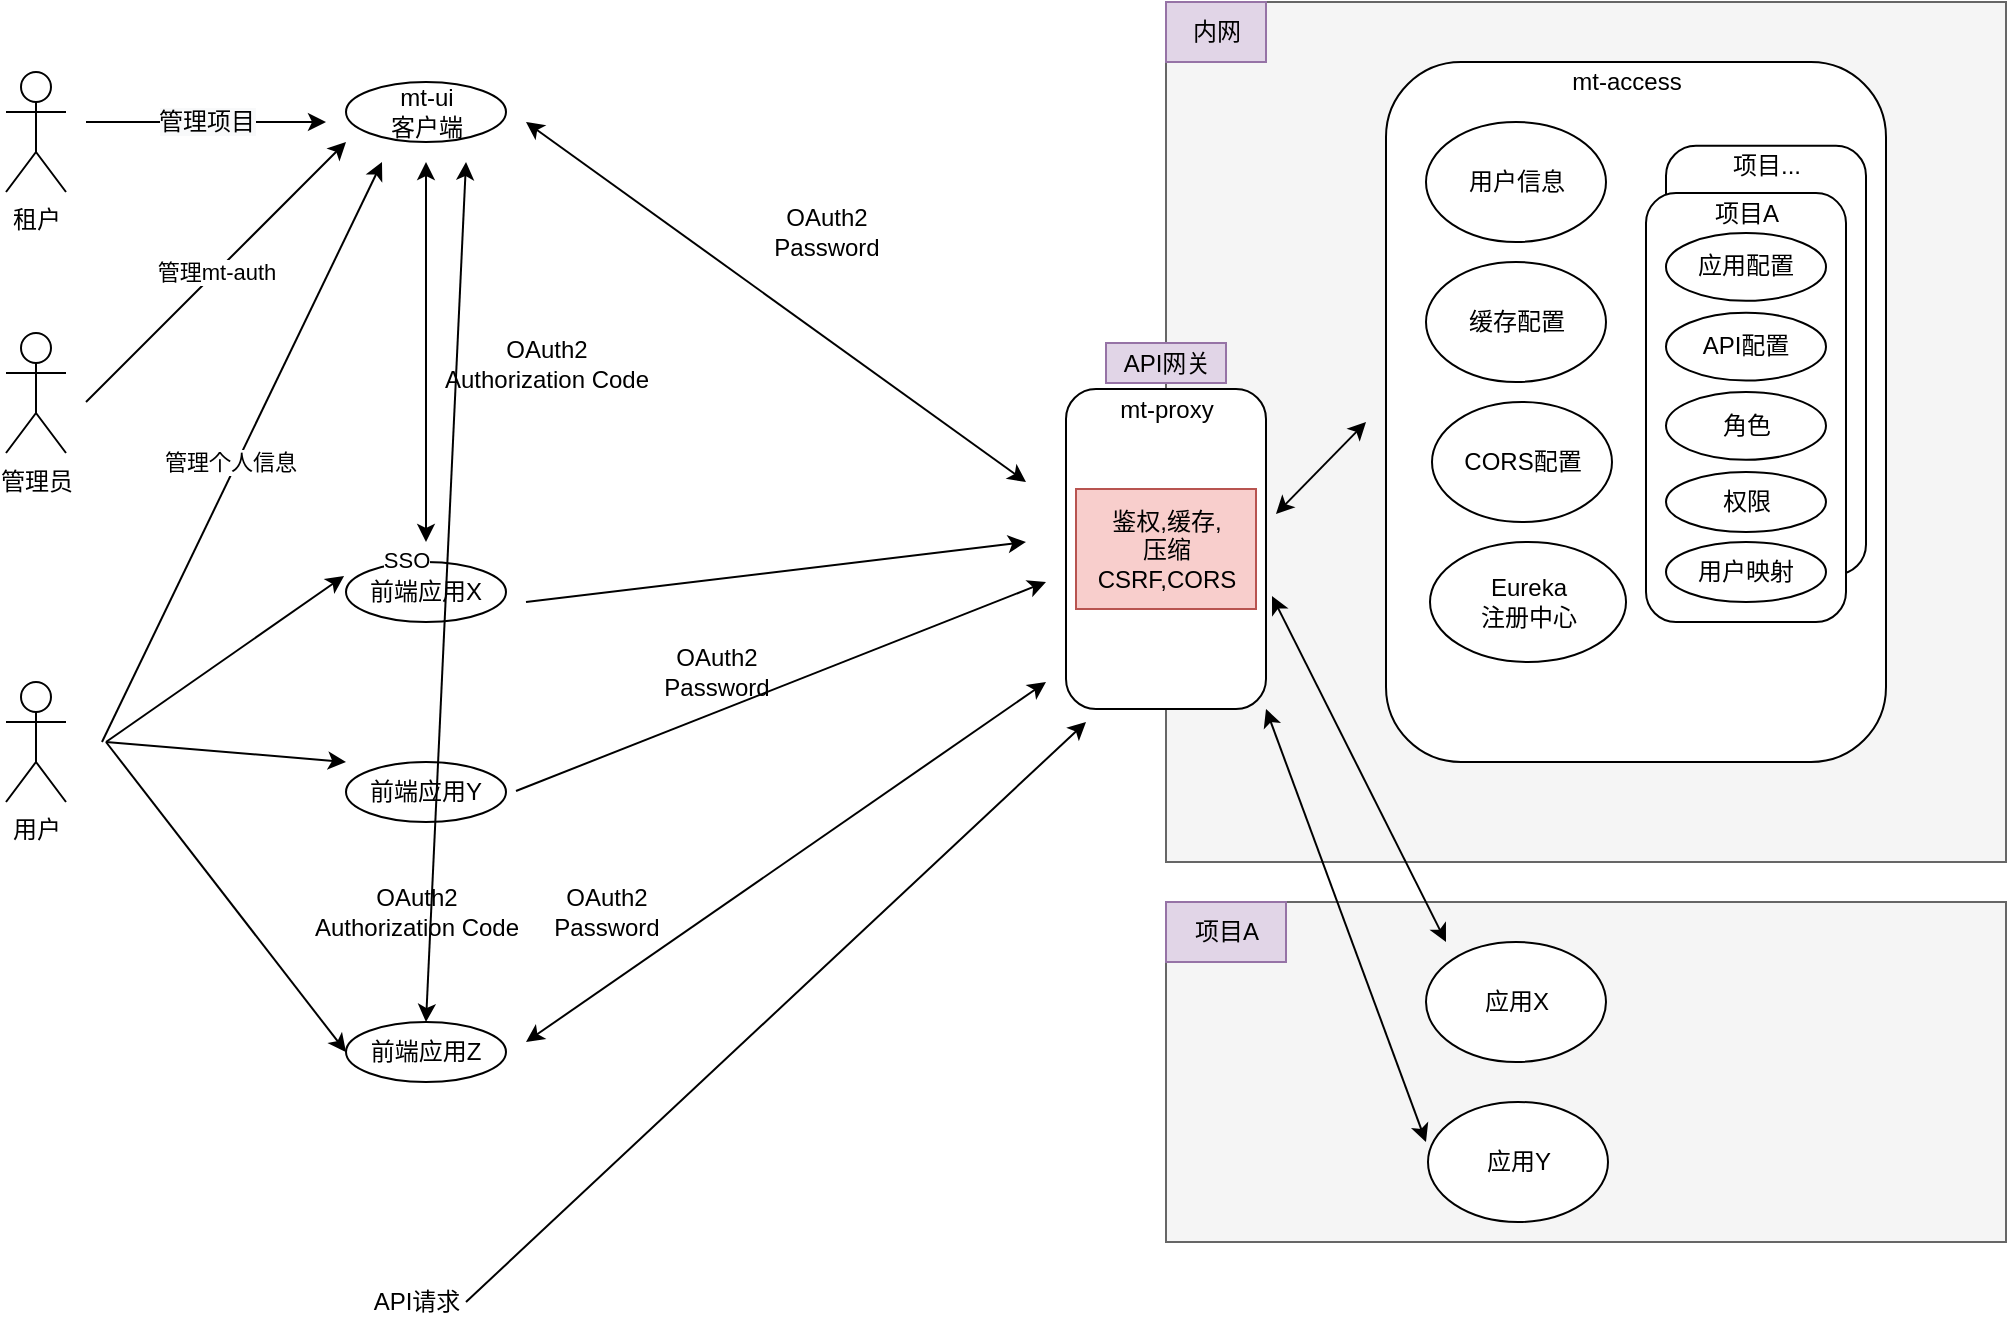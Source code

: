 <mxfile version="21.1.5" type="device">
  <diagram id="cGnB5dn_DnXe5ZkeEdu6" name="Page-1">
    <mxGraphModel dx="1434" dy="689" grid="1" gridSize="10" guides="1" tooltips="1" connect="1" arrows="1" fold="1" page="1" pageScale="1" pageWidth="1700" pageHeight="1100" math="0" shadow="0">
      <root>
        <mxCell id="0" />
        <mxCell id="1" parent="0" />
        <mxCell id="Nf_GGJnNFJ5g_2dd7_26-1" value="" style="rounded=0;whiteSpace=wrap;html=1;fillColor=#f5f5f5;strokeColor=#666666;fontColor=#333333;" vertex="1" parent="1">
          <mxGeometry x="620" y="470" width="420" height="170" as="geometry" />
        </mxCell>
        <mxCell id="tz96nPli69XmULDsHdUA-38" value="" style="rounded=0;whiteSpace=wrap;html=1;fillColor=#f5f5f5;strokeColor=#666666;fontColor=#333333;" parent="1" vertex="1">
          <mxGeometry x="620" y="20" width="420" height="430" as="geometry" />
        </mxCell>
        <mxCell id="tz96nPli69XmULDsHdUA-8" value="" style="ellipse;whiteSpace=wrap;html=1;" parent="1" vertex="1">
          <mxGeometry x="750" y="490" width="90" height="60" as="geometry" />
        </mxCell>
        <mxCell id="rzfU7j8Q2GUi6uD8WXSI-42" value="" style="rounded=1;whiteSpace=wrap;html=1;" parent="1" vertex="1">
          <mxGeometry x="730" y="50" width="250" height="350" as="geometry" />
        </mxCell>
        <mxCell id="rzfU7j8Q2GUi6uD8WXSI-3" value="用户" style="shape=umlActor;verticalLabelPosition=bottom;verticalAlign=top;html=1;outlineConnect=0;" parent="1" vertex="1">
          <mxGeometry x="40" y="360" width="30" height="60" as="geometry" />
        </mxCell>
        <mxCell id="rzfU7j8Q2GUi6uD8WXSI-20" value="租户" style="shape=umlActor;verticalLabelPosition=bottom;verticalAlign=top;html=1;outlineConnect=0;" parent="1" vertex="1">
          <mxGeometry x="40" y="55" width="30" height="60" as="geometry" />
        </mxCell>
        <mxCell id="rzfU7j8Q2GUi6uD8WXSI-35" value="" style="ellipse;whiteSpace=wrap;html=1;" parent="1" vertex="1">
          <mxGeometry x="210" y="60" width="80" height="30" as="geometry" />
        </mxCell>
        <mxCell id="rzfU7j8Q2GUi6uD8WXSI-36" value="mt-ui&lt;br&gt;客户端" style="text;html=1;align=center;verticalAlign=middle;resizable=0;points=[];autosize=1;strokeColor=none;fillColor=none;" parent="1" vertex="1">
          <mxGeometry x="220" y="55" width="60" height="40" as="geometry" />
        </mxCell>
        <mxCell id="rzfU7j8Q2GUi6uD8WXSI-41" value="" style="group" parent="1" vertex="1" connectable="0">
          <mxGeometry x="860" y="67" width="145" height="263" as="geometry" />
        </mxCell>
        <mxCell id="rzfU7j8Q2GUi6uD8WXSI-30" value="" style="rounded=1;whiteSpace=wrap;html=1;" parent="rzfU7j8Q2GUi6uD8WXSI-41" vertex="1">
          <mxGeometry x="10" y="24.833" width="100" height="214.464" as="geometry" />
        </mxCell>
        <mxCell id="rzfU7j8Q2GUi6uD8WXSI-15" value="" style="rounded=1;whiteSpace=wrap;html=1;" parent="rzfU7j8Q2GUi6uD8WXSI-41" vertex="1">
          <mxGeometry y="48.536" width="100" height="214.464" as="geometry" />
        </mxCell>
        <mxCell id="rzfU7j8Q2GUi6uD8WXSI-13" value="应用配置" style="ellipse;whiteSpace=wrap;html=1;" parent="rzfU7j8Q2GUi6uD8WXSI-41" vertex="1">
          <mxGeometry x="10" y="68.533" width="80" height="33.863" as="geometry" />
        </mxCell>
        <mxCell id="rzfU7j8Q2GUi6uD8WXSI-16" value="项目A" style="text;html=1;align=center;verticalAlign=middle;resizable=0;points=[];autosize=1;strokeColor=none;fillColor=none;" parent="rzfU7j8Q2GUi6uD8WXSI-41" vertex="1">
          <mxGeometry x="25" y="48.536" width="50" height="20" as="geometry" />
        </mxCell>
        <mxCell id="rzfU7j8Q2GUi6uD8WXSI-17" value="API配置" style="ellipse;whiteSpace=wrap;html=1;" parent="rzfU7j8Q2GUi6uD8WXSI-41" vertex="1">
          <mxGeometry x="10" y="108.393" width="80" height="33.863" as="geometry" />
        </mxCell>
        <mxCell id="rzfU7j8Q2GUi6uD8WXSI-27" value="项目..." style="text;html=1;align=center;verticalAlign=middle;resizable=0;points=[];autosize=1;strokeColor=none;fillColor=none;" parent="rzfU7j8Q2GUi6uD8WXSI-41" vertex="1">
          <mxGeometry x="35" y="24.833" width="50" height="20" as="geometry" />
        </mxCell>
        <mxCell id="tz96nPli69XmULDsHdUA-45" value="" style="group" parent="rzfU7j8Q2GUi6uD8WXSI-41" vertex="1" connectable="0">
          <mxGeometry x="10" y="188" width="80" height="30" as="geometry" />
        </mxCell>
        <mxCell id="rzfU7j8Q2GUi6uD8WXSI-46" value="" style="ellipse;whiteSpace=wrap;html=1;" parent="tz96nPli69XmULDsHdUA-45" vertex="1">
          <mxGeometry width="80" height="30" as="geometry" />
        </mxCell>
        <mxCell id="rzfU7j8Q2GUi6uD8WXSI-47" value="权限" style="text;html=1;align=center;verticalAlign=middle;resizable=0;points=[];autosize=1;strokeColor=none;fillColor=none;" parent="tz96nPli69XmULDsHdUA-45" vertex="1">
          <mxGeometry x="20" y="5" width="40" height="20" as="geometry" />
        </mxCell>
        <mxCell id="tz96nPli69XmULDsHdUA-46" value="" style="group" parent="rzfU7j8Q2GUi6uD8WXSI-41" vertex="1" connectable="0">
          <mxGeometry x="10" y="148.0" width="80" height="33.863" as="geometry" />
        </mxCell>
        <mxCell id="rzfU7j8Q2GUi6uD8WXSI-44" value="" style="ellipse;whiteSpace=wrap;html=1;" parent="tz96nPli69XmULDsHdUA-46" vertex="1">
          <mxGeometry width="80" height="33.863" as="geometry" />
        </mxCell>
        <mxCell id="rzfU7j8Q2GUi6uD8WXSI-45" value="角色" style="text;html=1;align=center;verticalAlign=middle;resizable=0;points=[];autosize=1;strokeColor=none;fillColor=none;" parent="tz96nPli69XmULDsHdUA-46" vertex="1">
          <mxGeometry x="20" y="6.934" width="40" height="20" as="geometry" />
        </mxCell>
        <mxCell id="rzfU7j8Q2GUi6uD8WXSI-48" value="用户映射" style="ellipse;whiteSpace=wrap;html=1;" parent="rzfU7j8Q2GUi6uD8WXSI-41" vertex="1">
          <mxGeometry x="10" y="223" width="80" height="30" as="geometry" />
        </mxCell>
        <mxCell id="rzfU7j8Q2GUi6uD8WXSI-58" value="&lt;span&gt;前端应用X&lt;/span&gt;" style="ellipse;whiteSpace=wrap;html=1;" parent="1" vertex="1">
          <mxGeometry x="210" y="300" width="80" height="30" as="geometry" />
        </mxCell>
        <mxCell id="rzfU7j8Q2GUi6uD8WXSI-62" value="" style="endArrow=classic;startArrow=classic;html=1;rounded=0;" parent="1" edge="1">
          <mxGeometry width="50" height="50" relative="1" as="geometry">
            <mxPoint x="250" y="290" as="sourcePoint" />
            <mxPoint x="250" y="100" as="targetPoint" />
          </mxGeometry>
        </mxCell>
        <mxCell id="rzfU7j8Q2GUi6uD8WXSI-67" value="OAuth2&lt;br&gt;Authorization Code" style="text;html=1;align=center;verticalAlign=middle;resizable=0;points=[];autosize=1;strokeColor=none;fillColor=none;" parent="1" vertex="1">
          <mxGeometry x="250" y="185.5" width="120" height="30" as="geometry" />
        </mxCell>
        <mxCell id="rzfU7j8Q2GUi6uD8WXSI-69" value="" style="endArrow=classic;startArrow=none;html=1;rounded=0;startFill=0;" parent="1" edge="1">
          <mxGeometry width="50" height="50" relative="1" as="geometry">
            <mxPoint x="295" y="414.5" as="sourcePoint" />
            <mxPoint x="560" y="310" as="targetPoint" />
          </mxGeometry>
        </mxCell>
        <mxCell id="rzfU7j8Q2GUi6uD8WXSI-70" value="OAuth2&lt;br&gt;Password" style="text;html=1;align=center;verticalAlign=middle;resizable=0;points=[];autosize=1;strokeColor=none;fillColor=none;" parent="1" vertex="1">
          <mxGeometry x="360" y="340" width="70" height="30" as="geometry" />
        </mxCell>
        <mxCell id="rzfU7j8Q2GUi6uD8WXSI-73" value="" style="group" parent="1" vertex="1" connectable="0">
          <mxGeometry x="750" y="80" width="90" height="60" as="geometry" />
        </mxCell>
        <mxCell id="rzfU7j8Q2GUi6uD8WXSI-71" value="" style="ellipse;whiteSpace=wrap;html=1;" parent="rzfU7j8Q2GUi6uD8WXSI-73" vertex="1">
          <mxGeometry width="90" height="60" as="geometry" />
        </mxCell>
        <mxCell id="rzfU7j8Q2GUi6uD8WXSI-72" value="用户信息" style="text;html=1;align=center;verticalAlign=middle;resizable=0;points=[];autosize=1;strokeColor=none;fillColor=none;" parent="rzfU7j8Q2GUi6uD8WXSI-73" vertex="1">
          <mxGeometry x="15" y="20" width="60" height="20" as="geometry" />
        </mxCell>
        <mxCell id="rzfU7j8Q2GUi6uD8WXSI-74" value="" style="group" parent="1" vertex="1" connectable="0">
          <mxGeometry x="752" y="290" width="109.5" height="60" as="geometry" />
        </mxCell>
        <mxCell id="rzfU7j8Q2GUi6uD8WXSI-34" value="" style="ellipse;whiteSpace=wrap;html=1;" parent="rzfU7j8Q2GUi6uD8WXSI-74" vertex="1">
          <mxGeometry width="98.006" height="60" as="geometry" />
        </mxCell>
        <mxCell id="rzfU7j8Q2GUi6uD8WXSI-23" value="Eureka&lt;br&gt;注册中心" style="text;html=1;align=center;verticalAlign=middle;resizable=0;points=[];autosize=1;" parent="rzfU7j8Q2GUi6uD8WXSI-74" vertex="1">
          <mxGeometry x="19.006" y="15.0" width="60" height="30" as="geometry" />
        </mxCell>
        <mxCell id="rzfU7j8Q2GUi6uD8WXSI-75" value="管理员" style="shape=umlActor;verticalLabelPosition=bottom;verticalAlign=top;html=1;outlineConnect=0;" parent="1" vertex="1">
          <mxGeometry x="40" y="185.5" width="30" height="60" as="geometry" />
        </mxCell>
        <mxCell id="rzfU7j8Q2GUi6uD8WXSI-76" value="" style="endArrow=classic;html=1;rounded=0;" parent="1" edge="1">
          <mxGeometry width="50" height="50" relative="1" as="geometry">
            <mxPoint x="88" y="390" as="sourcePoint" />
            <mxPoint x="228" y="100" as="targetPoint" />
          </mxGeometry>
        </mxCell>
        <mxCell id="Nf_GGJnNFJ5g_2dd7_26-3" value="管理个人信息" style="edgeLabel;html=1;align=center;verticalAlign=middle;resizable=0;points=[];" vertex="1" connectable="0" parent="rzfU7j8Q2GUi6uD8WXSI-76">
          <mxGeometry x="-0.044" y="3" relative="1" as="geometry">
            <mxPoint as="offset" />
          </mxGeometry>
        </mxCell>
        <mxCell id="rzfU7j8Q2GUi6uD8WXSI-50" style="edgeStyle=orthogonalEdgeStyle;rounded=0;orthogonalLoop=1;jettySize=auto;html=1;exitX=0.5;exitY=1;exitDx=0;exitDy=0;" parent="1" edge="1">
          <mxGeometry relative="1" as="geometry">
            <mxPoint x="980" y="271" as="sourcePoint" />
            <mxPoint x="980" y="271" as="targetPoint" />
          </mxGeometry>
        </mxCell>
        <mxCell id="rzfU7j8Q2GUi6uD8WXSI-78" value="" style="rounded=1;whiteSpace=wrap;html=1;" parent="1" vertex="1">
          <mxGeometry x="570" y="213.5" width="100" height="160" as="geometry" />
        </mxCell>
        <mxCell id="rzfU7j8Q2GUi6uD8WXSI-79" value="mt-proxy" style="text;html=1;align=center;verticalAlign=middle;resizable=0;points=[];autosize=1;strokeColor=none;fillColor=none;" parent="1" vertex="1">
          <mxGeometry x="590" y="213.5" width="60" height="20" as="geometry" />
        </mxCell>
        <mxCell id="rzfU7j8Q2GUi6uD8WXSI-88" value="" style="endArrow=classic;html=1;rounded=0;" parent="1" edge="1">
          <mxGeometry relative="1" as="geometry">
            <mxPoint x="90" y="390" as="sourcePoint" />
            <mxPoint x="210" y="400" as="targetPoint" />
          </mxGeometry>
        </mxCell>
        <mxCell id="rzfU7j8Q2GUi6uD8WXSI-90" value="" style="endArrow=classic;html=1;rounded=0;entryX=-0.012;entryY=0.233;entryDx=0;entryDy=0;entryPerimeter=0;" parent="1" target="rzfU7j8Q2GUi6uD8WXSI-58" edge="1">
          <mxGeometry relative="1" as="geometry">
            <mxPoint x="90" y="390" as="sourcePoint" />
            <mxPoint x="200" y="290" as="targetPoint" />
          </mxGeometry>
        </mxCell>
        <mxCell id="rzfU7j8Q2GUi6uD8WXSI-91" value="SSO" style="edgeLabel;resizable=0;html=1;align=center;verticalAlign=middle;" parent="rzfU7j8Q2GUi6uD8WXSI-90" connectable="0" vertex="1">
          <mxGeometry relative="1" as="geometry">
            <mxPoint x="90" y="-50" as="offset" />
          </mxGeometry>
        </mxCell>
        <mxCell id="rzfU7j8Q2GUi6uD8WXSI-95" value="" style="endArrow=classic;html=1;rounded=0;" parent="1" edge="1">
          <mxGeometry relative="1" as="geometry">
            <mxPoint x="80" y="220" as="sourcePoint" />
            <mxPoint x="210" y="90" as="targetPoint" />
          </mxGeometry>
        </mxCell>
        <mxCell id="rzfU7j8Q2GUi6uD8WXSI-96" value="管理mt-auth" style="edgeLabel;resizable=0;html=1;align=center;verticalAlign=middle;" parent="rzfU7j8Q2GUi6uD8WXSI-95" connectable="0" vertex="1">
          <mxGeometry relative="1" as="geometry" />
        </mxCell>
        <mxCell id="rzfU7j8Q2GUi6uD8WXSI-97" value="" style="endArrow=classic;html=1;rounded=0;" parent="1" edge="1">
          <mxGeometry relative="1" as="geometry">
            <mxPoint x="80" y="80" as="sourcePoint" />
            <mxPoint x="200" y="80" as="targetPoint" />
          </mxGeometry>
        </mxCell>
        <mxCell id="rzfU7j8Q2GUi6uD8WXSI-98" value="&lt;span style=&quot;font-size: 12px ; background-color: rgb(248 , 249 , 250)&quot;&gt;管理项目&lt;/span&gt;" style="edgeLabel;resizable=0;html=1;align=center;verticalAlign=middle;" parent="rzfU7j8Q2GUi6uD8WXSI-97" connectable="0" vertex="1">
          <mxGeometry relative="1" as="geometry" />
        </mxCell>
        <mxCell id="rzfU7j8Q2GUi6uD8WXSI-100" value="鉴权,缓存,&lt;br&gt;压缩&lt;br&gt;CSRF,CORS" style="text;html=1;align=center;verticalAlign=middle;resizable=0;points=[];autosize=1;strokeColor=#b85450;fillColor=#f8cecc;" parent="1" vertex="1">
          <mxGeometry x="575" y="263.5" width="90" height="60" as="geometry" />
        </mxCell>
        <mxCell id="rzfU7j8Q2GUi6uD8WXSI-64" value="&lt;span&gt;前端应用Y&lt;/span&gt;" style="ellipse;whiteSpace=wrap;html=1;" parent="1" vertex="1">
          <mxGeometry x="210" y="400" width="80" height="30" as="geometry" />
        </mxCell>
        <mxCell id="tz96nPli69XmULDsHdUA-4" value="OAuth2&lt;br&gt;Password" style="text;html=1;align=center;verticalAlign=middle;resizable=0;points=[];autosize=1;strokeColor=none;fillColor=none;" parent="1" vertex="1">
          <mxGeometry x="415" y="120" width="70" height="30" as="geometry" />
        </mxCell>
        <mxCell id="tz96nPli69XmULDsHdUA-7" value="" style="group" parent="1" vertex="1" connectable="0">
          <mxGeometry x="750" y="490" width="90" height="60" as="geometry" />
        </mxCell>
        <mxCell id="tz96nPli69XmULDsHdUA-9" value="应用X" style="text;html=1;align=center;verticalAlign=middle;resizable=0;points=[];autosize=1;strokeColor=none;fillColor=none;" parent="tz96nPli69XmULDsHdUA-7" vertex="1">
          <mxGeometry x="20" y="20" width="50" height="20" as="geometry" />
        </mxCell>
        <mxCell id="tz96nPli69XmULDsHdUA-12" value="" style="endArrow=classic;startArrow=classic;html=1;rounded=0;exitX=1.03;exitY=0.647;exitDx=0;exitDy=0;exitPerimeter=0;" parent="1" source="rzfU7j8Q2GUi6uD8WXSI-78" edge="1">
          <mxGeometry width="50" height="50" relative="1" as="geometry">
            <mxPoint x="650" y="490" as="sourcePoint" />
            <mxPoint x="760" y="490" as="targetPoint" />
          </mxGeometry>
        </mxCell>
        <mxCell id="tz96nPli69XmULDsHdUA-13" value="" style="ellipse;whiteSpace=wrap;html=1;" parent="1" vertex="1">
          <mxGeometry x="751" y="570" width="90" height="60" as="geometry" />
        </mxCell>
        <mxCell id="tz96nPli69XmULDsHdUA-14" value="" style="group" parent="1" vertex="1" connectable="0">
          <mxGeometry x="751" y="570" width="90" height="60" as="geometry" />
        </mxCell>
        <mxCell id="tz96nPli69XmULDsHdUA-15" value="应用Y" style="text;html=1;align=center;verticalAlign=middle;resizable=0;points=[];autosize=1;strokeColor=none;fillColor=none;" parent="tz96nPli69XmULDsHdUA-14" vertex="1">
          <mxGeometry x="20" y="20" width="50" height="20" as="geometry" />
        </mxCell>
        <mxCell id="tz96nPli69XmULDsHdUA-16" value="" style="endArrow=classic;startArrow=classic;html=1;rounded=0;exitX=1;exitY=1;exitDx=0;exitDy=0;" parent="1" source="rzfU7j8Q2GUi6uD8WXSI-78" edge="1">
          <mxGeometry width="50" height="50" relative="1" as="geometry">
            <mxPoint x="640" y="560" as="sourcePoint" />
            <mxPoint x="750" y="590" as="targetPoint" />
          </mxGeometry>
        </mxCell>
        <mxCell id="tz96nPli69XmULDsHdUA-17" value="" style="endArrow=classic;startArrow=classic;html=1;rounded=0;endFill=1;" parent="1" edge="1">
          <mxGeometry width="50" height="50" relative="1" as="geometry">
            <mxPoint x="300" y="80" as="sourcePoint" />
            <mxPoint x="550" y="260" as="targetPoint" />
          </mxGeometry>
        </mxCell>
        <mxCell id="tz96nPli69XmULDsHdUA-19" value="" style="endArrow=classic;startArrow=classic;html=1;rounded=0;" parent="1" edge="1">
          <mxGeometry width="50" height="50" relative="1" as="geometry">
            <mxPoint x="675" y="276" as="sourcePoint" />
            <mxPoint x="720" y="230" as="targetPoint" />
          </mxGeometry>
        </mxCell>
        <mxCell id="tz96nPli69XmULDsHdUA-20" value="" style="endArrow=classic;startArrow=none;html=1;rounded=0;" parent="1" edge="1">
          <mxGeometry width="50" height="50" relative="1" as="geometry">
            <mxPoint x="300" y="320" as="sourcePoint" />
            <mxPoint x="550" y="290" as="targetPoint" />
          </mxGeometry>
        </mxCell>
        <mxCell id="tz96nPli69XmULDsHdUA-24" value="&lt;span&gt;前端应用Z&lt;/span&gt;" style="ellipse;whiteSpace=wrap;html=1;" parent="1" vertex="1">
          <mxGeometry x="210" y="530" width="80" height="30" as="geometry" />
        </mxCell>
        <mxCell id="tz96nPli69XmULDsHdUA-25" value="" style="endArrow=classic;startArrow=none;html=1;rounded=0;entryX=0;entryY=0.5;entryDx=0;entryDy=0;startFill=0;" parent="1" target="tz96nPli69XmULDsHdUA-24" edge="1">
          <mxGeometry width="50" height="50" relative="1" as="geometry">
            <mxPoint x="90" y="390" as="sourcePoint" />
            <mxPoint x="370" y="470" as="targetPoint" />
          </mxGeometry>
        </mxCell>
        <mxCell id="tz96nPli69XmULDsHdUA-28" value="OAuth2&lt;br&gt;Authorization Code" style="text;html=1;align=center;verticalAlign=middle;resizable=0;points=[];autosize=1;strokeColor=none;fillColor=none;" parent="1" vertex="1">
          <mxGeometry x="185" y="460" width="120" height="30" as="geometry" />
        </mxCell>
        <mxCell id="tz96nPli69XmULDsHdUA-29" value="OAuth2&lt;br&gt;Password" style="text;html=1;align=center;verticalAlign=middle;resizable=0;points=[];autosize=1;strokeColor=none;fillColor=none;" parent="1" vertex="1">
          <mxGeometry x="305" y="460" width="70" height="30" as="geometry" />
        </mxCell>
        <mxCell id="tz96nPli69XmULDsHdUA-31" value="" style="endArrow=classic;startArrow=classic;html=1;rounded=0;" parent="1" edge="1">
          <mxGeometry width="50" height="50" relative="1" as="geometry">
            <mxPoint x="300" y="540" as="sourcePoint" />
            <mxPoint x="560" y="360" as="targetPoint" />
          </mxGeometry>
        </mxCell>
        <mxCell id="tz96nPli69XmULDsHdUA-39" value="" style="endArrow=classic;startArrow=classic;html=1;rounded=0;exitX=0.5;exitY=0;exitDx=0;exitDy=0;" parent="1" source="tz96nPli69XmULDsHdUA-24" edge="1">
          <mxGeometry width="50" height="50" relative="1" as="geometry">
            <mxPoint x="260" y="300" as="sourcePoint" />
            <mxPoint x="270" y="100" as="targetPoint" />
          </mxGeometry>
        </mxCell>
        <mxCell id="tz96nPli69XmULDsHdUA-41" value="API网关" style="text;html=1;align=center;verticalAlign=middle;resizable=0;points=[];autosize=1;strokeColor=#9673a6;fillColor=#e1d5e7;" parent="1" vertex="1">
          <mxGeometry x="590" y="190.5" width="60" height="20" as="geometry" />
        </mxCell>
        <mxCell id="tz96nPli69XmULDsHdUA-44" value="内网" style="text;html=1;align=center;verticalAlign=middle;resizable=0;points=[];autosize=1;strokeColor=#9673a6;fillColor=#e1d5e7;" parent="1" vertex="1">
          <mxGeometry x="620" y="20" width="50" height="30" as="geometry" />
        </mxCell>
        <mxCell id="tz96nPli69XmULDsHdUA-47" value="" style="group" parent="1" vertex="1" connectable="0">
          <mxGeometry x="750" y="150" width="90" height="60" as="geometry" />
        </mxCell>
        <mxCell id="tz96nPli69XmULDsHdUA-48" value="" style="ellipse;whiteSpace=wrap;html=1;" parent="tz96nPli69XmULDsHdUA-47" vertex="1">
          <mxGeometry width="90" height="60" as="geometry" />
        </mxCell>
        <mxCell id="tz96nPli69XmULDsHdUA-49" value="缓存配置" style="text;html=1;align=center;verticalAlign=middle;resizable=0;points=[];autosize=1;strokeColor=none;fillColor=none;" parent="tz96nPli69XmULDsHdUA-47" vertex="1">
          <mxGeometry x="15" y="20" width="60" height="20" as="geometry" />
        </mxCell>
        <mxCell id="tz96nPli69XmULDsHdUA-50" value="" style="group" parent="1" vertex="1" connectable="0">
          <mxGeometry x="753" y="220" width="90" height="60" as="geometry" />
        </mxCell>
        <mxCell id="tz96nPli69XmULDsHdUA-51" value="" style="ellipse;whiteSpace=wrap;html=1;" parent="tz96nPli69XmULDsHdUA-50" vertex="1">
          <mxGeometry width="90" height="60" as="geometry" />
        </mxCell>
        <mxCell id="tz96nPli69XmULDsHdUA-52" value="CORS配置" style="text;html=1;align=center;verticalAlign=middle;resizable=0;points=[];autosize=1;strokeColor=none;fillColor=none;" parent="tz96nPli69XmULDsHdUA-50" vertex="1">
          <mxGeometry x="10" y="20" width="70" height="20" as="geometry" />
        </mxCell>
        <mxCell id="rzfU7j8Q2GUi6uD8WXSI-24" value="mt-access" style="text;html=1;align=center;verticalAlign=middle;resizable=0;points=[];autosize=1;strokeColor=none;fillColor=none;" parent="1" vertex="1">
          <mxGeometry x="815" y="50" width="70" height="20" as="geometry" />
        </mxCell>
        <mxCell id="Nf_GGJnNFJ5g_2dd7_26-2" value="项目A" style="text;html=1;align=center;verticalAlign=middle;resizable=0;points=[];autosize=1;strokeColor=#9673a6;fillColor=#e1d5e7;" vertex="1" parent="1">
          <mxGeometry x="620" y="470" width="60" height="30" as="geometry" />
        </mxCell>
        <mxCell id="Nf_GGJnNFJ5g_2dd7_26-4" value="" style="endArrow=classic;html=1;rounded=0;" edge="1" parent="1">
          <mxGeometry width="50" height="50" relative="1" as="geometry">
            <mxPoint x="270" y="670" as="sourcePoint" />
            <mxPoint x="580" y="380" as="targetPoint" />
          </mxGeometry>
        </mxCell>
        <mxCell id="Nf_GGJnNFJ5g_2dd7_26-5" value="API请求" style="text;html=1;align=center;verticalAlign=middle;resizable=0;points=[];autosize=1;strokeColor=none;fillColor=none;" vertex="1" parent="1">
          <mxGeometry x="210" y="655" width="70" height="30" as="geometry" />
        </mxCell>
      </root>
    </mxGraphModel>
  </diagram>
</mxfile>
